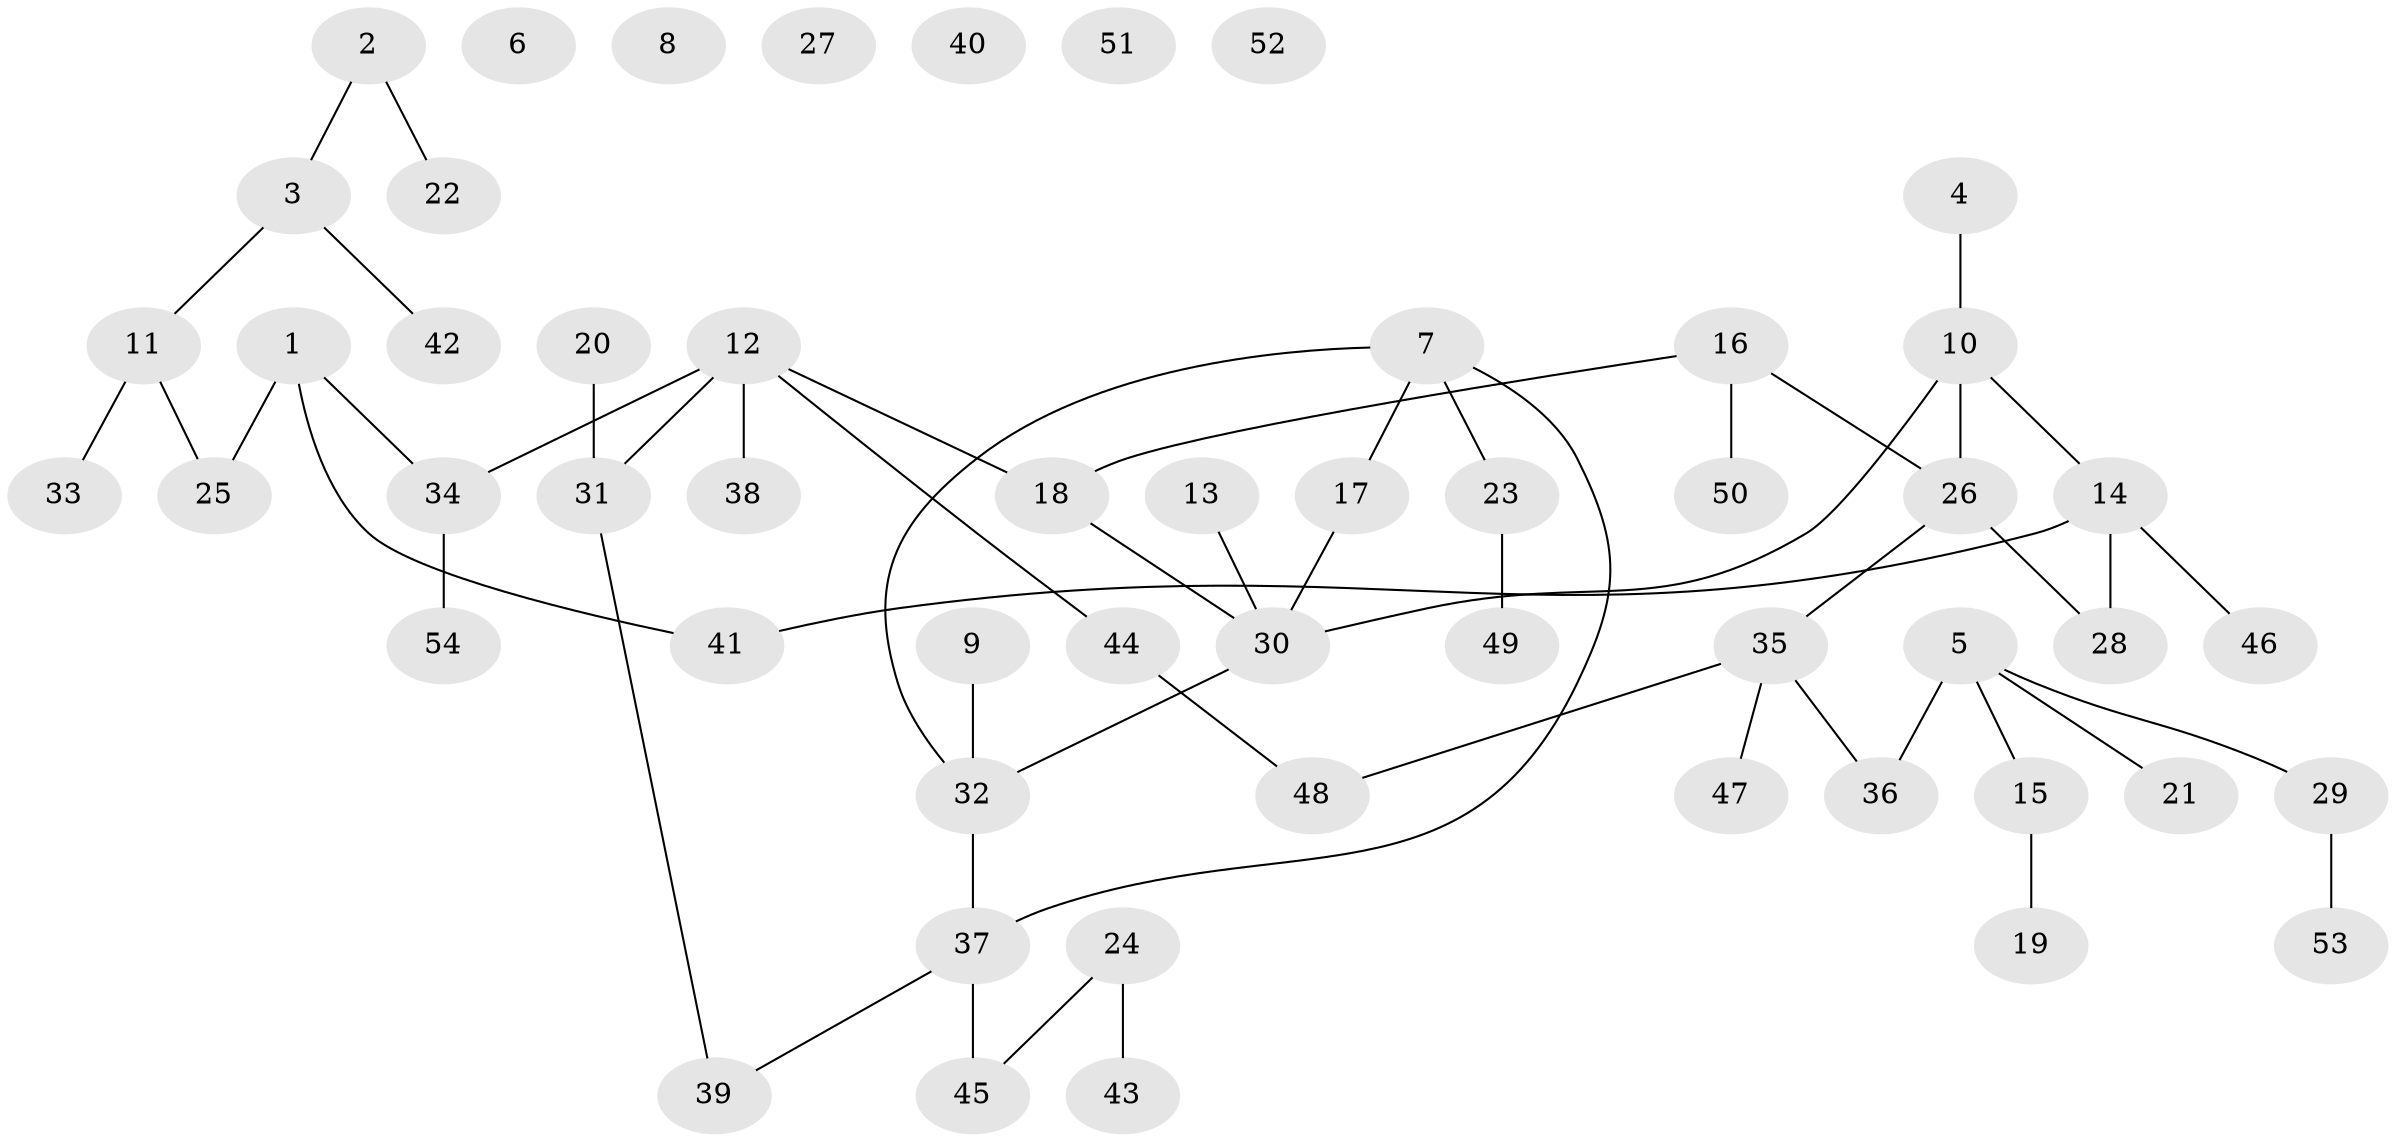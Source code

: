 // coarse degree distribution, {3: 0.13043478260869565, 2: 0.2608695652173913, 0: 0.2608695652173913, 4: 0.043478260869565216, 5: 0.08695652173913043, 1: 0.21739130434782608}
// Generated by graph-tools (version 1.1) at 2025/16/03/04/25 18:16:44]
// undirected, 54 vertices, 54 edges
graph export_dot {
graph [start="1"]
  node [color=gray90,style=filled];
  1;
  2;
  3;
  4;
  5;
  6;
  7;
  8;
  9;
  10;
  11;
  12;
  13;
  14;
  15;
  16;
  17;
  18;
  19;
  20;
  21;
  22;
  23;
  24;
  25;
  26;
  27;
  28;
  29;
  30;
  31;
  32;
  33;
  34;
  35;
  36;
  37;
  38;
  39;
  40;
  41;
  42;
  43;
  44;
  45;
  46;
  47;
  48;
  49;
  50;
  51;
  52;
  53;
  54;
  1 -- 25;
  1 -- 34;
  1 -- 41;
  2 -- 3;
  2 -- 22;
  3 -- 11;
  3 -- 42;
  4 -- 10;
  5 -- 15;
  5 -- 21;
  5 -- 29;
  5 -- 36;
  7 -- 17;
  7 -- 23;
  7 -- 32;
  7 -- 37;
  9 -- 32;
  10 -- 14;
  10 -- 26;
  10 -- 30;
  11 -- 25;
  11 -- 33;
  12 -- 18;
  12 -- 31;
  12 -- 34;
  12 -- 38;
  12 -- 44;
  13 -- 30;
  14 -- 28;
  14 -- 41;
  14 -- 46;
  15 -- 19;
  16 -- 18;
  16 -- 26;
  16 -- 50;
  17 -- 30;
  18 -- 30;
  20 -- 31;
  23 -- 49;
  24 -- 43;
  24 -- 45;
  26 -- 28;
  26 -- 35;
  29 -- 53;
  30 -- 32;
  31 -- 39;
  32 -- 37;
  34 -- 54;
  35 -- 36;
  35 -- 47;
  35 -- 48;
  37 -- 39;
  37 -- 45;
  44 -- 48;
}
